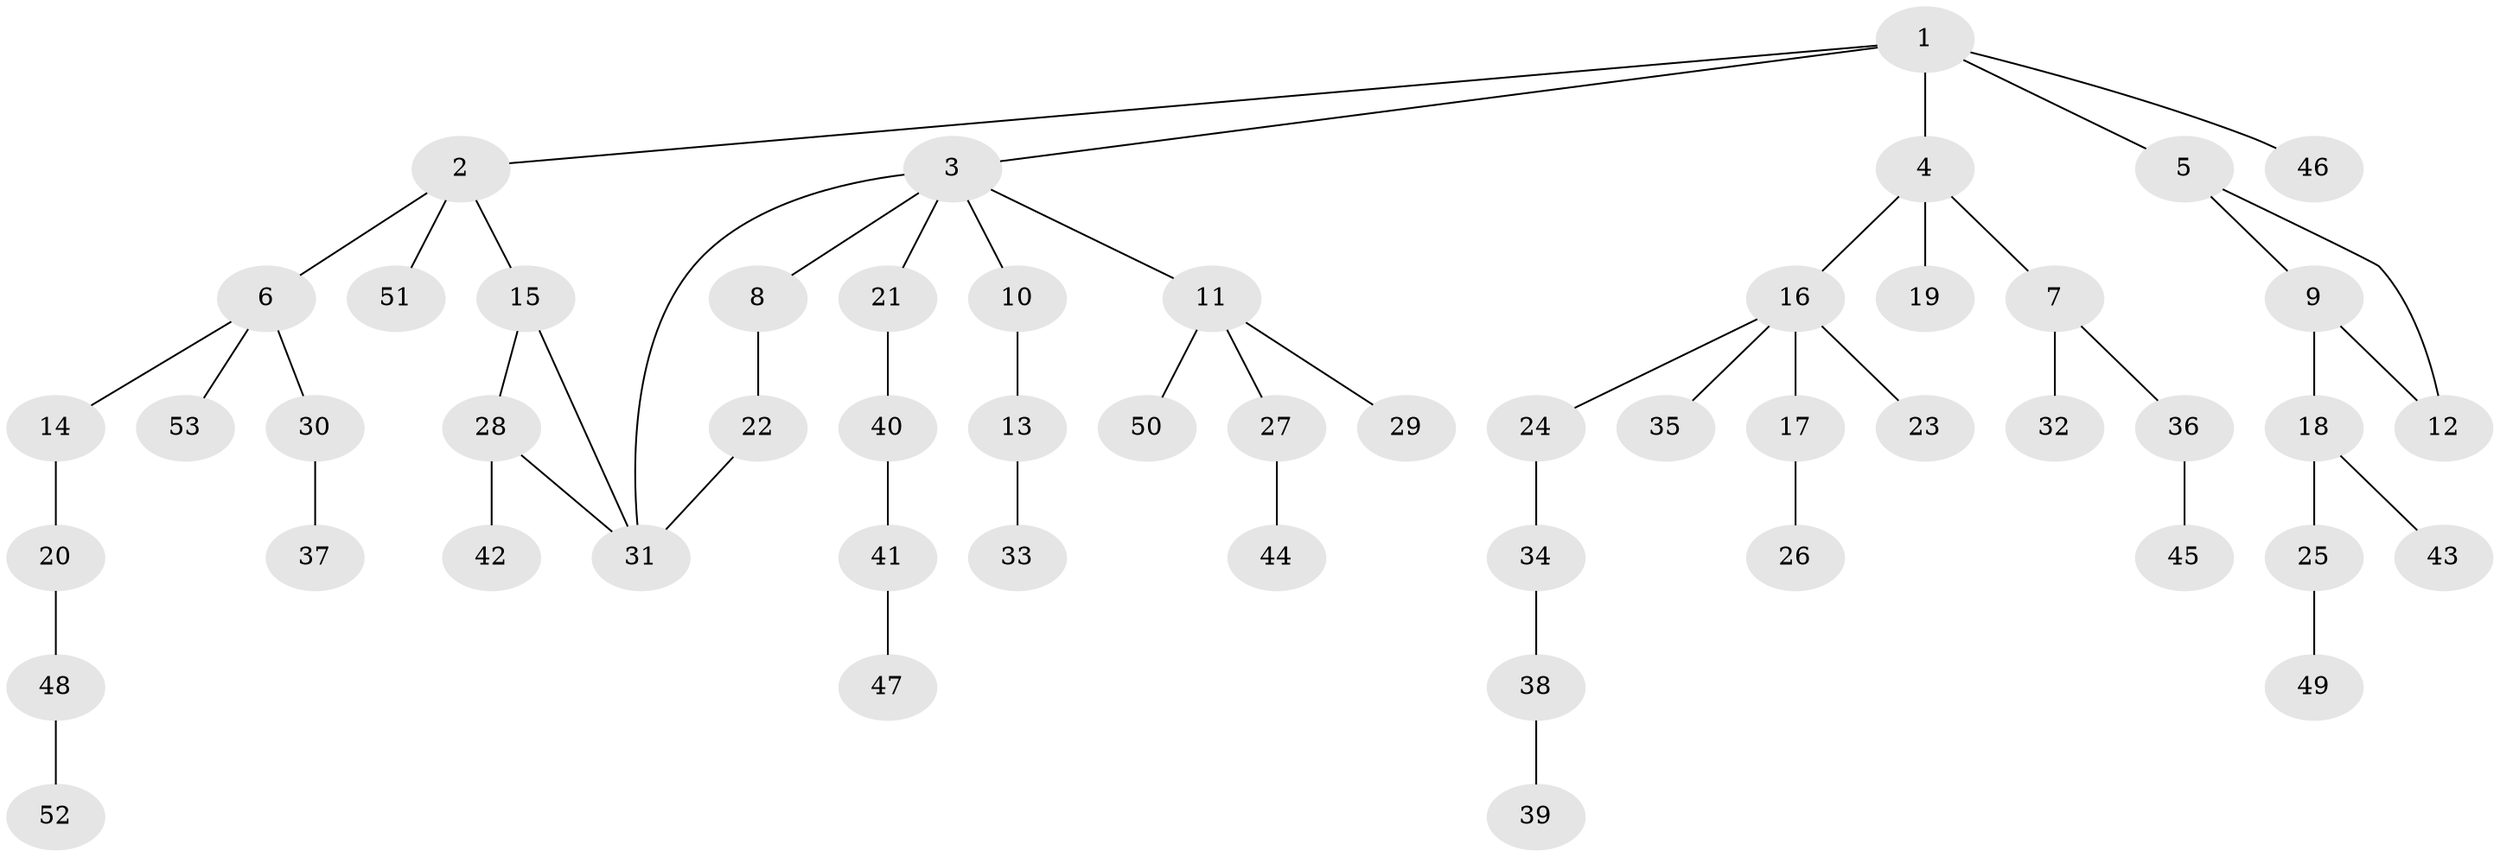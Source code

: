 // original degree distribution, {7: 0.019230769230769232, 5: 0.028846153846153848, 4: 0.07692307692307693, 3: 0.14423076923076922, 2: 0.25961538461538464, 6: 0.009615384615384616, 1: 0.46153846153846156}
// Generated by graph-tools (version 1.1) at 2025/34/03/09/25 02:34:14]
// undirected, 53 vertices, 56 edges
graph export_dot {
graph [start="1"]
  node [color=gray90,style=filled];
  1;
  2;
  3;
  4;
  5;
  6;
  7;
  8;
  9;
  10;
  11;
  12;
  13;
  14;
  15;
  16;
  17;
  18;
  19;
  20;
  21;
  22;
  23;
  24;
  25;
  26;
  27;
  28;
  29;
  30;
  31;
  32;
  33;
  34;
  35;
  36;
  37;
  38;
  39;
  40;
  41;
  42;
  43;
  44;
  45;
  46;
  47;
  48;
  49;
  50;
  51;
  52;
  53;
  1 -- 2 [weight=1.0];
  1 -- 3 [weight=1.0];
  1 -- 4 [weight=1.0];
  1 -- 5 [weight=1.0];
  1 -- 46 [weight=1.0];
  2 -- 6 [weight=1.0];
  2 -- 15 [weight=1.0];
  2 -- 51 [weight=1.0];
  3 -- 8 [weight=1.0];
  3 -- 10 [weight=1.0];
  3 -- 11 [weight=1.0];
  3 -- 21 [weight=1.0];
  3 -- 31 [weight=1.0];
  4 -- 7 [weight=1.0];
  4 -- 16 [weight=1.0];
  4 -- 19 [weight=1.0];
  5 -- 9 [weight=1.0];
  5 -- 12 [weight=1.0];
  6 -- 14 [weight=1.0];
  6 -- 30 [weight=2.0];
  6 -- 53 [weight=1.0];
  7 -- 32 [weight=2.0];
  7 -- 36 [weight=1.0];
  8 -- 22 [weight=1.0];
  9 -- 12 [weight=1.0];
  9 -- 18 [weight=1.0];
  10 -- 13 [weight=1.0];
  11 -- 27 [weight=1.0];
  11 -- 29 [weight=1.0];
  11 -- 50 [weight=1.0];
  13 -- 33 [weight=1.0];
  14 -- 20 [weight=1.0];
  15 -- 28 [weight=2.0];
  15 -- 31 [weight=1.0];
  16 -- 17 [weight=1.0];
  16 -- 23 [weight=1.0];
  16 -- 24 [weight=1.0];
  16 -- 35 [weight=1.0];
  17 -- 26 [weight=1.0];
  18 -- 25 [weight=1.0];
  18 -- 43 [weight=1.0];
  20 -- 48 [weight=1.0];
  21 -- 40 [weight=1.0];
  22 -- 31 [weight=1.0];
  24 -- 34 [weight=2.0];
  25 -- 49 [weight=1.0];
  27 -- 44 [weight=1.0];
  28 -- 31 [weight=1.0];
  28 -- 42 [weight=1.0];
  30 -- 37 [weight=1.0];
  34 -- 38 [weight=1.0];
  36 -- 45 [weight=2.0];
  38 -- 39 [weight=1.0];
  40 -- 41 [weight=2.0];
  41 -- 47 [weight=1.0];
  48 -- 52 [weight=1.0];
}
